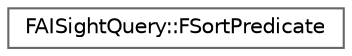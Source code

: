 digraph "Graphical Class Hierarchy"
{
 // INTERACTIVE_SVG=YES
 // LATEX_PDF_SIZE
  bgcolor="transparent";
  edge [fontname=Helvetica,fontsize=10,labelfontname=Helvetica,labelfontsize=10];
  node [fontname=Helvetica,fontsize=10,shape=box,height=0.2,width=0.4];
  rankdir="LR";
  Node0 [id="Node000000",label="FAISightQuery::FSortPredicate",height=0.2,width=0.4,color="grey40", fillcolor="white", style="filled",URL="$da/dba/classFAISightQuery_1_1FSortPredicate.html",tooltip=" "];
}
